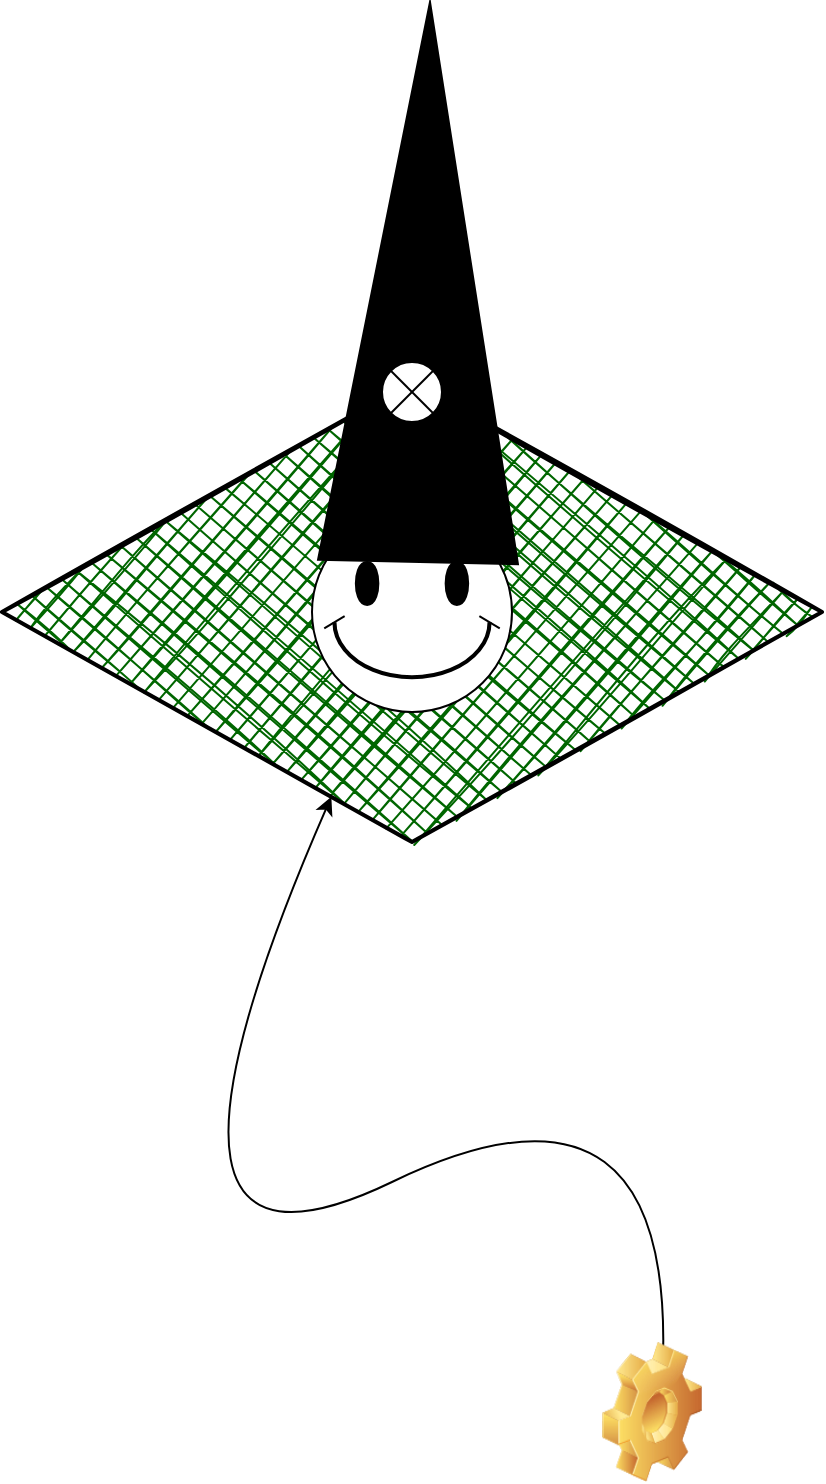<mxfile version="22.1.3" type="device" pages="2">
  <diagram name="Strona-1" id="noMu8fYOdLtHi20o2T_a">
    <mxGraphModel dx="1434" dy="790" grid="1" gridSize="10" guides="1" tooltips="1" connect="1" arrows="1" fold="1" page="1" pageScale="1" pageWidth="827" pageHeight="1169" math="0" shadow="0">
      <root>
        <mxCell id="0" />
        <mxCell id="1" parent="0" />
        <mxCell id="LAvDrcUuLBtv2jJmqWlH-1" value="" style="curved=1;endArrow=classic;html=1;rounded=0;" edge="1" parent="1" target="LAvDrcUuLBtv2jJmqWlH-2">
          <mxGeometry width="50" height="50" relative="1" as="geometry">
            <mxPoint x="530" y="700" as="sourcePoint" />
            <mxPoint x="370" y="400" as="targetPoint" />
            <Array as="points">
              <mxPoint x="540" y="530" />
              <mxPoint x="250" y="670" />
            </Array>
          </mxGeometry>
        </mxCell>
        <mxCell id="LAvDrcUuLBtv2jJmqWlH-2" value="" style="rhombus;whiteSpace=wrap;html=1;strokeWidth=2;fillWeight=-1;hachureGap=8;fillStyle=cross-hatch;fillColor=#006600;sketch=1;" vertex="1" parent="1">
          <mxGeometry x="200" y="200" width="410" height="230" as="geometry" />
        </mxCell>
        <mxCell id="LAvDrcUuLBtv2jJmqWlH-4" value="" style="shape=image;html=1;verticalLabelPosition=bottom;verticalAlign=top;imageAspect=0;image=img/clipart/Gear_128x128.png" vertex="1" parent="1">
          <mxGeometry x="500" y="680" width="50" height="70" as="geometry" />
        </mxCell>
        <mxCell id="LAvDrcUuLBtv2jJmqWlH-5" value="" style="verticalLabelPosition=bottom;verticalAlign=top;html=1;shape=mxgraph.basic.smiley" vertex="1" parent="1">
          <mxGeometry x="355" y="265" width="100" height="100" as="geometry" />
        </mxCell>
        <mxCell id="LAvDrcUuLBtv2jJmqWlH-6" value="" style="shape=mxgraph.arrows2.wedgeArrow;html=1;bendable=0;startWidth=50;fillColor=strokeColor;defaultFillColor=invert;defaultGradientColor=invert;rounded=0;" edge="1" parent="1">
          <mxGeometry width="100" height="100" relative="1" as="geometry">
            <mxPoint x="408" y="290" as="sourcePoint" />
            <mxPoint x="414" y="10" as="targetPoint" />
          </mxGeometry>
        </mxCell>
        <mxCell id="LAvDrcUuLBtv2jJmqWlH-7" value="" style="verticalLabelPosition=bottom;verticalAlign=top;html=1;shape=mxgraph.flowchart.or;" vertex="1" parent="1">
          <mxGeometry x="390" y="190" width="30" height="30" as="geometry" />
        </mxCell>
      </root>
    </mxGraphModel>
  </diagram>
  <diagram id="HHFbJhrUCXW9hBf6XLsC" name="Strona-2">
    <mxGraphModel dx="232" dy="306" grid="1" gridSize="10" guides="1" tooltips="1" connect="1" arrows="1" fold="1" page="1" pageScale="1" pageWidth="827" pageHeight="1169" math="0" shadow="0">
      <root>
        <mxCell id="0" />
        <mxCell id="1" parent="0" />
        <mxCell id="w7ytSuRwYGBmDg8dadY2-1" value="File" style="swimlane;fontStyle=1;align=center;verticalAlign=top;childLayout=stackLayout;horizontal=1;startSize=26;horizontalStack=0;resizeParent=1;resizeParentMax=0;resizeLast=0;collapsible=1;marginBottom=0;whiteSpace=wrap;html=1;" vertex="1" parent="1">
          <mxGeometry x="120" y="360" width="160" height="240" as="geometry" />
        </mxCell>
        <mxCell id="w7ytSuRwYGBmDg8dadY2-2" value="- name: String&lt;br&gt;- location: String&lt;br&gt;- size:double&lt;br&gt;- createDate: String&lt;br&gt;- type: String&lt;br&gt;- modifyDate: String" style="text;strokeColor=none;fillColor=none;align=left;verticalAlign=top;spacingLeft=4;spacingRight=4;overflow=hidden;rotatable=0;points=[[0,0.5],[1,0.5]];portConstraint=eastwest;whiteSpace=wrap;html=1;" vertex="1" parent="w7ytSuRwYGBmDg8dadY2-1">
          <mxGeometry y="26" width="160" height="104" as="geometry" />
        </mxCell>
        <mxCell id="w7ytSuRwYGBmDg8dadY2-3" value="" style="line;strokeWidth=1;fillColor=none;align=left;verticalAlign=middle;spacingTop=-1;spacingLeft=3;spacingRight=3;rotatable=0;labelPosition=right;points=[];portConstraint=eastwest;strokeColor=inherit;" vertex="1" parent="w7ytSuRwYGBmDg8dadY2-1">
          <mxGeometry y="130" width="160" height="8" as="geometry" />
        </mxCell>
        <mxCell id="w7ytSuRwYGBmDg8dadY2-4" value="+ open(): void&lt;br&gt;+ rename(String): void&lt;br&gt;+ edit(): void&lt;br&gt;+ changeLocation(): void&lt;br&gt;+ delete(): void&lt;br&gt;+ copy(): void" style="text;strokeColor=none;fillColor=none;align=left;verticalAlign=top;spacingLeft=4;spacingRight=4;overflow=hidden;rotatable=0;points=[[0,0.5],[1,0.5]];portConstraint=eastwest;whiteSpace=wrap;html=1;" vertex="1" parent="w7ytSuRwYGBmDg8dadY2-1">
          <mxGeometry y="138" width="160" height="102" as="geometry" />
        </mxCell>
        <mxCell id="w7ytSuRwYGBmDg8dadY2-5" value="BankAccount" style="swimlane;fontStyle=1;align=center;verticalAlign=top;childLayout=stackLayout;horizontal=1;startSize=26;horizontalStack=0;resizeParent=1;resizeParentMax=0;resizeLast=0;collapsible=1;marginBottom=0;whiteSpace=wrap;html=1;" vertex="1" parent="1">
          <mxGeometry x="310" y="360" width="170" height="210" as="geometry" />
        </mxCell>
        <mxCell id="w7ytSuRwYGBmDg8dadY2-6" value="- accountNumber: String&lt;br&gt;- balance: double&lt;br&gt;- accountName: String&lt;br&gt;- accountOwner: String&lt;br&gt;- isActive: bool" style="text;strokeColor=none;fillColor=none;align=left;verticalAlign=top;spacingLeft=4;spacingRight=4;overflow=hidden;rotatable=0;points=[[0,0.5],[1,0.5]];portConstraint=eastwest;whiteSpace=wrap;html=1;" vertex="1" parent="w7ytSuRwYGBmDg8dadY2-5">
          <mxGeometry y="26" width="170" height="84" as="geometry" />
        </mxCell>
        <mxCell id="w7ytSuRwYGBmDg8dadY2-7" value="" style="line;strokeWidth=1;fillColor=none;align=left;verticalAlign=middle;spacingTop=-1;spacingLeft=3;spacingRight=3;rotatable=0;labelPosition=right;points=[];portConstraint=eastwest;strokeColor=inherit;" vertex="1" parent="w7ytSuRwYGBmDg8dadY2-5">
          <mxGeometry y="110" width="170" height="8" as="geometry" />
        </mxCell>
        <mxCell id="w7ytSuRwYGBmDg8dadY2-8" value="+ withdraw(double): void&lt;br&gt;+ deposit(double): void&lt;br&gt;+ getBalance(): double&lt;br&gt;+ transfer(String,double): void&lt;br&gt;+ deactivate(): void" style="text;strokeColor=none;fillColor=none;align=left;verticalAlign=top;spacingLeft=4;spacingRight=4;overflow=hidden;rotatable=0;points=[[0,0.5],[1,0.5]];portConstraint=eastwest;whiteSpace=wrap;html=1;" vertex="1" parent="w7ytSuRwYGBmDg8dadY2-5">
          <mxGeometry y="118" width="170" height="92" as="geometry" />
        </mxCell>
        <mxCell id="w7ytSuRwYGBmDg8dadY2-9" value="Cat" style="swimlane;fontStyle=1;align=center;verticalAlign=top;childLayout=stackLayout;horizontal=1;startSize=26;horizontalStack=0;resizeParent=1;resizeParentMax=0;resizeLast=0;collapsible=1;marginBottom=0;whiteSpace=wrap;html=1;" vertex="1" parent="1">
          <mxGeometry x="510" y="360" width="160" height="230" as="geometry" />
        </mxCell>
        <mxCell id="w7ytSuRwYGBmDg8dadY2-10" value="- name: String&lt;br&gt;- age: int&lt;br&gt;- breed: String&lt;br&gt;- sex: String&lt;br&gt;- colour: String" style="text;strokeColor=none;fillColor=none;align=left;verticalAlign=top;spacingLeft=4;spacingRight=4;overflow=hidden;rotatable=0;points=[[0,0.5],[1,0.5]];portConstraint=eastwest;whiteSpace=wrap;html=1;" vertex="1" parent="w7ytSuRwYGBmDg8dadY2-9">
          <mxGeometry y="26" width="160" height="84" as="geometry" />
        </mxCell>
        <mxCell id="w7ytSuRwYGBmDg8dadY2-11" value="" style="line;strokeWidth=1;fillColor=none;align=left;verticalAlign=middle;spacingTop=-1;spacingLeft=3;spacingRight=3;rotatable=0;labelPosition=right;points=[];portConstraint=eastwest;strokeColor=inherit;" vertex="1" parent="w7ytSuRwYGBmDg8dadY2-9">
          <mxGeometry y="110" width="160" height="8" as="geometry" />
        </mxCell>
        <mxCell id="w7ytSuRwYGBmDg8dadY2-12" value="+ eat(): void&lt;br&gt;+ sleep(): void&lt;br&gt;+ play(): void&lt;br&gt;+ meow(): void&lt;br&gt;+ purr(): void&lt;br&gt;+ knockObject(): void&lt;br&gt;+ scratch(): void&lt;br&gt;" style="text;strokeColor=none;fillColor=none;align=left;verticalAlign=top;spacingLeft=4;spacingRight=4;overflow=hidden;rotatable=0;points=[[0,0.5],[1,0.5]];portConstraint=eastwest;whiteSpace=wrap;html=1;" vertex="1" parent="w7ytSuRwYGBmDg8dadY2-9">
          <mxGeometry y="118" width="160" height="112" as="geometry" />
        </mxCell>
        <mxCell id="w7ytSuRwYGBmDg8dadY2-13" value="Gamoń" style="shape=umlActor;verticalLabelPosition=bottom;verticalAlign=top;html=1;" vertex="1" parent="1">
          <mxGeometry x="280" y="330" width="30" height="60" as="geometry" />
        </mxCell>
      </root>
    </mxGraphModel>
  </diagram>
</mxfile>
